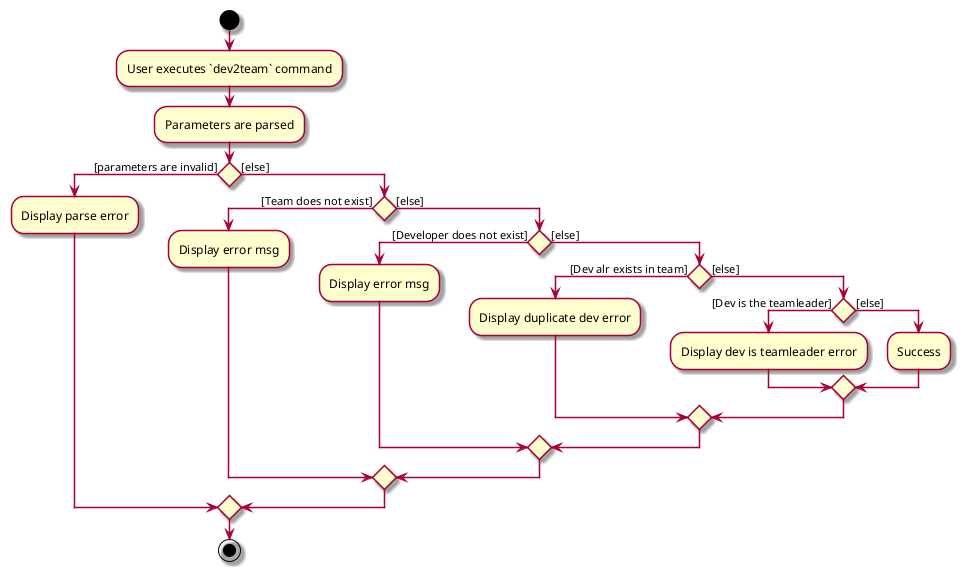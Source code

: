 
@startuml
skin rose

start
:User executes `dev2team` command;
:Parameters are parsed;
if() then ([parameters are invalid])
    :Display parse error;
    else([else])
    if() then ([Team does not exist])
    :Display error msg;
        else([else])
        if() then ([Developer does not exist])
        :Display error msg;
        else([else])
            if() then ([Dev alr exists in team])
                :Display duplicate dev error;
        else([else])
        if() then ([Dev is the teamleader])
               :Display dev is teamleader error;

    else ([else])
    :Success;
    endif

   endif
   endif
   endif

   endif

    stop


@enduml
